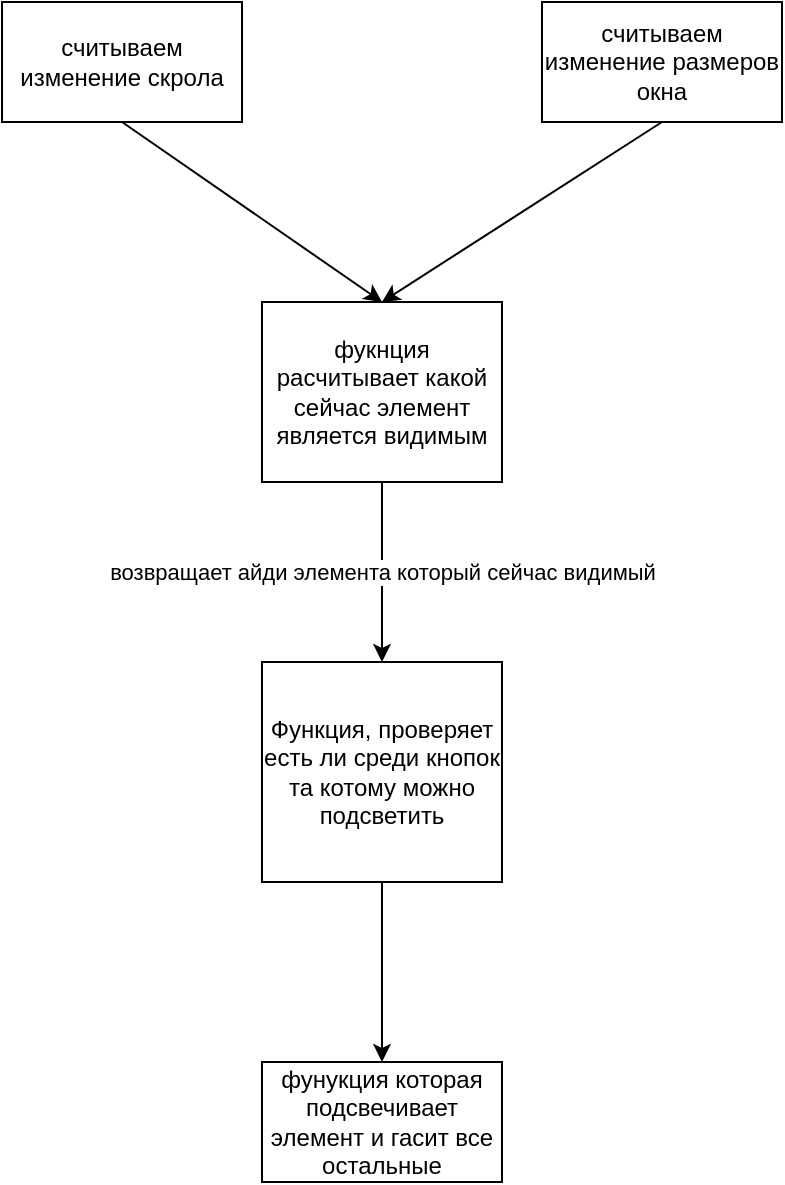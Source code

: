 <mxfile version="15.6.5" type="github">
  <diagram id="UAMUFrmTR1jpcYVn8VOf" name="Page-1">
    <mxGraphModel dx="1038" dy="548" grid="1" gridSize="10" guides="1" tooltips="1" connect="1" arrows="1" fold="1" page="1" pageScale="1" pageWidth="827" pageHeight="1169" math="0" shadow="0">
      <root>
        <mxCell id="0" />
        <mxCell id="1" parent="0" />
        <mxCell id="FjFPbCrgzpZnx3eZtKIg-1" value="считываем изменение скрола" style="rounded=0;whiteSpace=wrap;html=1;fillColor=default;strokeColor=default;fontColor=default;" vertex="1" parent="1">
          <mxGeometry x="210" y="60" width="120" height="60" as="geometry" />
        </mxCell>
        <mxCell id="FjFPbCrgzpZnx3eZtKIg-2" value="считываем изменение размеров окна" style="rounded=0;whiteSpace=wrap;html=1;fontColor=default;strokeColor=default;fillColor=default;" vertex="1" parent="1">
          <mxGeometry x="480" y="60" width="120" height="60" as="geometry" />
        </mxCell>
        <mxCell id="FjFPbCrgzpZnx3eZtKIg-3" value="фукнция расчитывает какой сейчас элемент является видимым" style="rounded=0;whiteSpace=wrap;html=1;fontColor=default;strokeColor=default;fillColor=default;" vertex="1" parent="1">
          <mxGeometry x="340" y="210" width="120" height="90" as="geometry" />
        </mxCell>
        <mxCell id="FjFPbCrgzpZnx3eZtKIg-5" value="" style="endArrow=classic;html=1;rounded=0;labelBackgroundColor=default;fontColor=default;strokeColor=default;exitX=0.5;exitY=1;exitDx=0;exitDy=0;" edge="1" parent="1" source="FjFPbCrgzpZnx3eZtKIg-1">
          <mxGeometry width="50" height="50" relative="1" as="geometry">
            <mxPoint x="350" y="260" as="sourcePoint" />
            <mxPoint x="400" y="210" as="targetPoint" />
          </mxGeometry>
        </mxCell>
        <mxCell id="FjFPbCrgzpZnx3eZtKIg-8" value="" style="endArrow=classic;html=1;rounded=0;labelBackgroundColor=default;fontColor=default;strokeColor=default;exitX=0.5;exitY=1;exitDx=0;exitDy=0;entryX=0.5;entryY=0;entryDx=0;entryDy=0;" edge="1" parent="1" source="FjFPbCrgzpZnx3eZtKIg-3">
          <mxGeometry relative="1" as="geometry">
            <mxPoint x="360" y="230" as="sourcePoint" />
            <mxPoint x="400" y="390" as="targetPoint" />
          </mxGeometry>
        </mxCell>
        <mxCell id="FjFPbCrgzpZnx3eZtKIg-9" value="возвращает айди элемента который сейчас видимый" style="edgeLabel;resizable=0;html=1;align=center;verticalAlign=middle;fontColor=default;strokeColor=default;fillColor=default;labelBackgroundColor=default;" connectable="0" vertex="1" parent="FjFPbCrgzpZnx3eZtKIg-8">
          <mxGeometry relative="1" as="geometry" />
        </mxCell>
        <mxCell id="FjFPbCrgzpZnx3eZtKIg-12" value="" style="endArrow=classic;html=1;rounded=0;labelBackgroundColor=default;fontColor=default;strokeColor=default;exitX=0.5;exitY=1;exitDx=0;exitDy=0;" edge="1" parent="1" source="FjFPbCrgzpZnx3eZtKIg-2">
          <mxGeometry width="50" height="50" relative="1" as="geometry">
            <mxPoint x="280" y="130" as="sourcePoint" />
            <mxPoint x="400" y="210" as="targetPoint" />
          </mxGeometry>
        </mxCell>
        <mxCell id="FjFPbCrgzpZnx3eZtKIg-15" value="Функция, проверяет есть ли среди кнопок та котому можно подсветить" style="rounded=0;whiteSpace=wrap;html=1;fontColor=default;strokeColor=default;fillColor=default;" vertex="1" parent="1">
          <mxGeometry x="340" y="390" width="120" height="110" as="geometry" />
        </mxCell>
        <mxCell id="FjFPbCrgzpZnx3eZtKIg-16" value="" style="endArrow=classic;html=1;rounded=0;labelBackgroundColor=default;fontColor=default;strokeColor=default;exitX=0.5;exitY=1;exitDx=0;exitDy=0;" edge="1" parent="1" source="FjFPbCrgzpZnx3eZtKIg-15">
          <mxGeometry width="50" height="50" relative="1" as="geometry">
            <mxPoint x="390" y="530" as="sourcePoint" />
            <mxPoint x="400" y="590" as="targetPoint" />
          </mxGeometry>
        </mxCell>
        <mxCell id="FjFPbCrgzpZnx3eZtKIg-17" value="фунукция которая подсвечивает элемент и гасит все остальные" style="rounded=0;whiteSpace=wrap;html=1;fontColor=default;strokeColor=default;fillColor=default;" vertex="1" parent="1">
          <mxGeometry x="340" y="590" width="120" height="60" as="geometry" />
        </mxCell>
      </root>
    </mxGraphModel>
  </diagram>
</mxfile>
